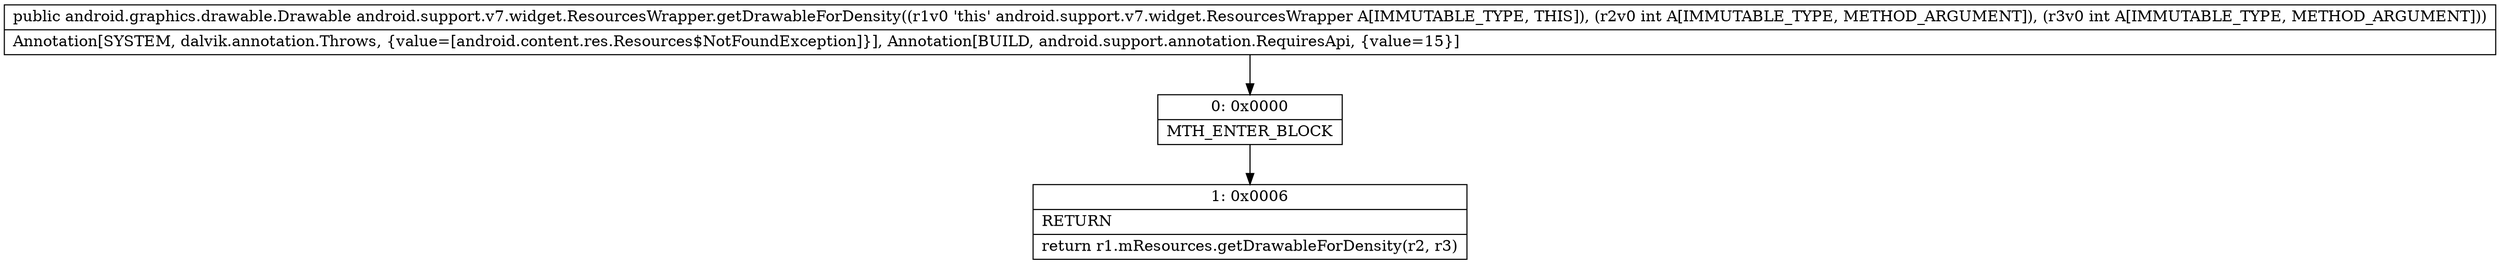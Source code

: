 digraph "CFG forandroid.support.v7.widget.ResourcesWrapper.getDrawableForDensity(II)Landroid\/graphics\/drawable\/Drawable;" {
Node_0 [shape=record,label="{0\:\ 0x0000|MTH_ENTER_BLOCK\l}"];
Node_1 [shape=record,label="{1\:\ 0x0006|RETURN\l|return r1.mResources.getDrawableForDensity(r2, r3)\l}"];
MethodNode[shape=record,label="{public android.graphics.drawable.Drawable android.support.v7.widget.ResourcesWrapper.getDrawableForDensity((r1v0 'this' android.support.v7.widget.ResourcesWrapper A[IMMUTABLE_TYPE, THIS]), (r2v0 int A[IMMUTABLE_TYPE, METHOD_ARGUMENT]), (r3v0 int A[IMMUTABLE_TYPE, METHOD_ARGUMENT]))  | Annotation[SYSTEM, dalvik.annotation.Throws, \{value=[android.content.res.Resources$NotFoundException]\}], Annotation[BUILD, android.support.annotation.RequiresApi, \{value=15\}]\l}"];
MethodNode -> Node_0;
Node_0 -> Node_1;
}

